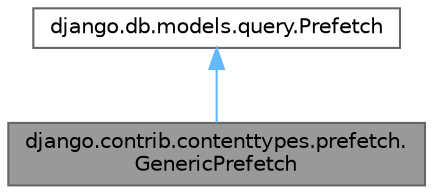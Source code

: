 digraph "django.contrib.contenttypes.prefetch.GenericPrefetch"
{
 // LATEX_PDF_SIZE
  bgcolor="transparent";
  edge [fontname=Helvetica,fontsize=10,labelfontname=Helvetica,labelfontsize=10];
  node [fontname=Helvetica,fontsize=10,shape=box,height=0.2,width=0.4];
  Node1 [id="Node000001",label="django.contrib.contenttypes.prefetch.\lGenericPrefetch",height=0.2,width=0.4,color="gray40", fillcolor="grey60", style="filled", fontcolor="black",tooltip=" "];
  Node2 -> Node1 [id="edge2_Node000001_Node000002",dir="back",color="steelblue1",style="solid",tooltip=" "];
  Node2 [id="Node000002",label="django.db.models.query.Prefetch",height=0.2,width=0.4,color="gray40", fillcolor="white", style="filled",URL="$classdjango_1_1db_1_1models_1_1query_1_1Prefetch.html",tooltip=" "];
}
